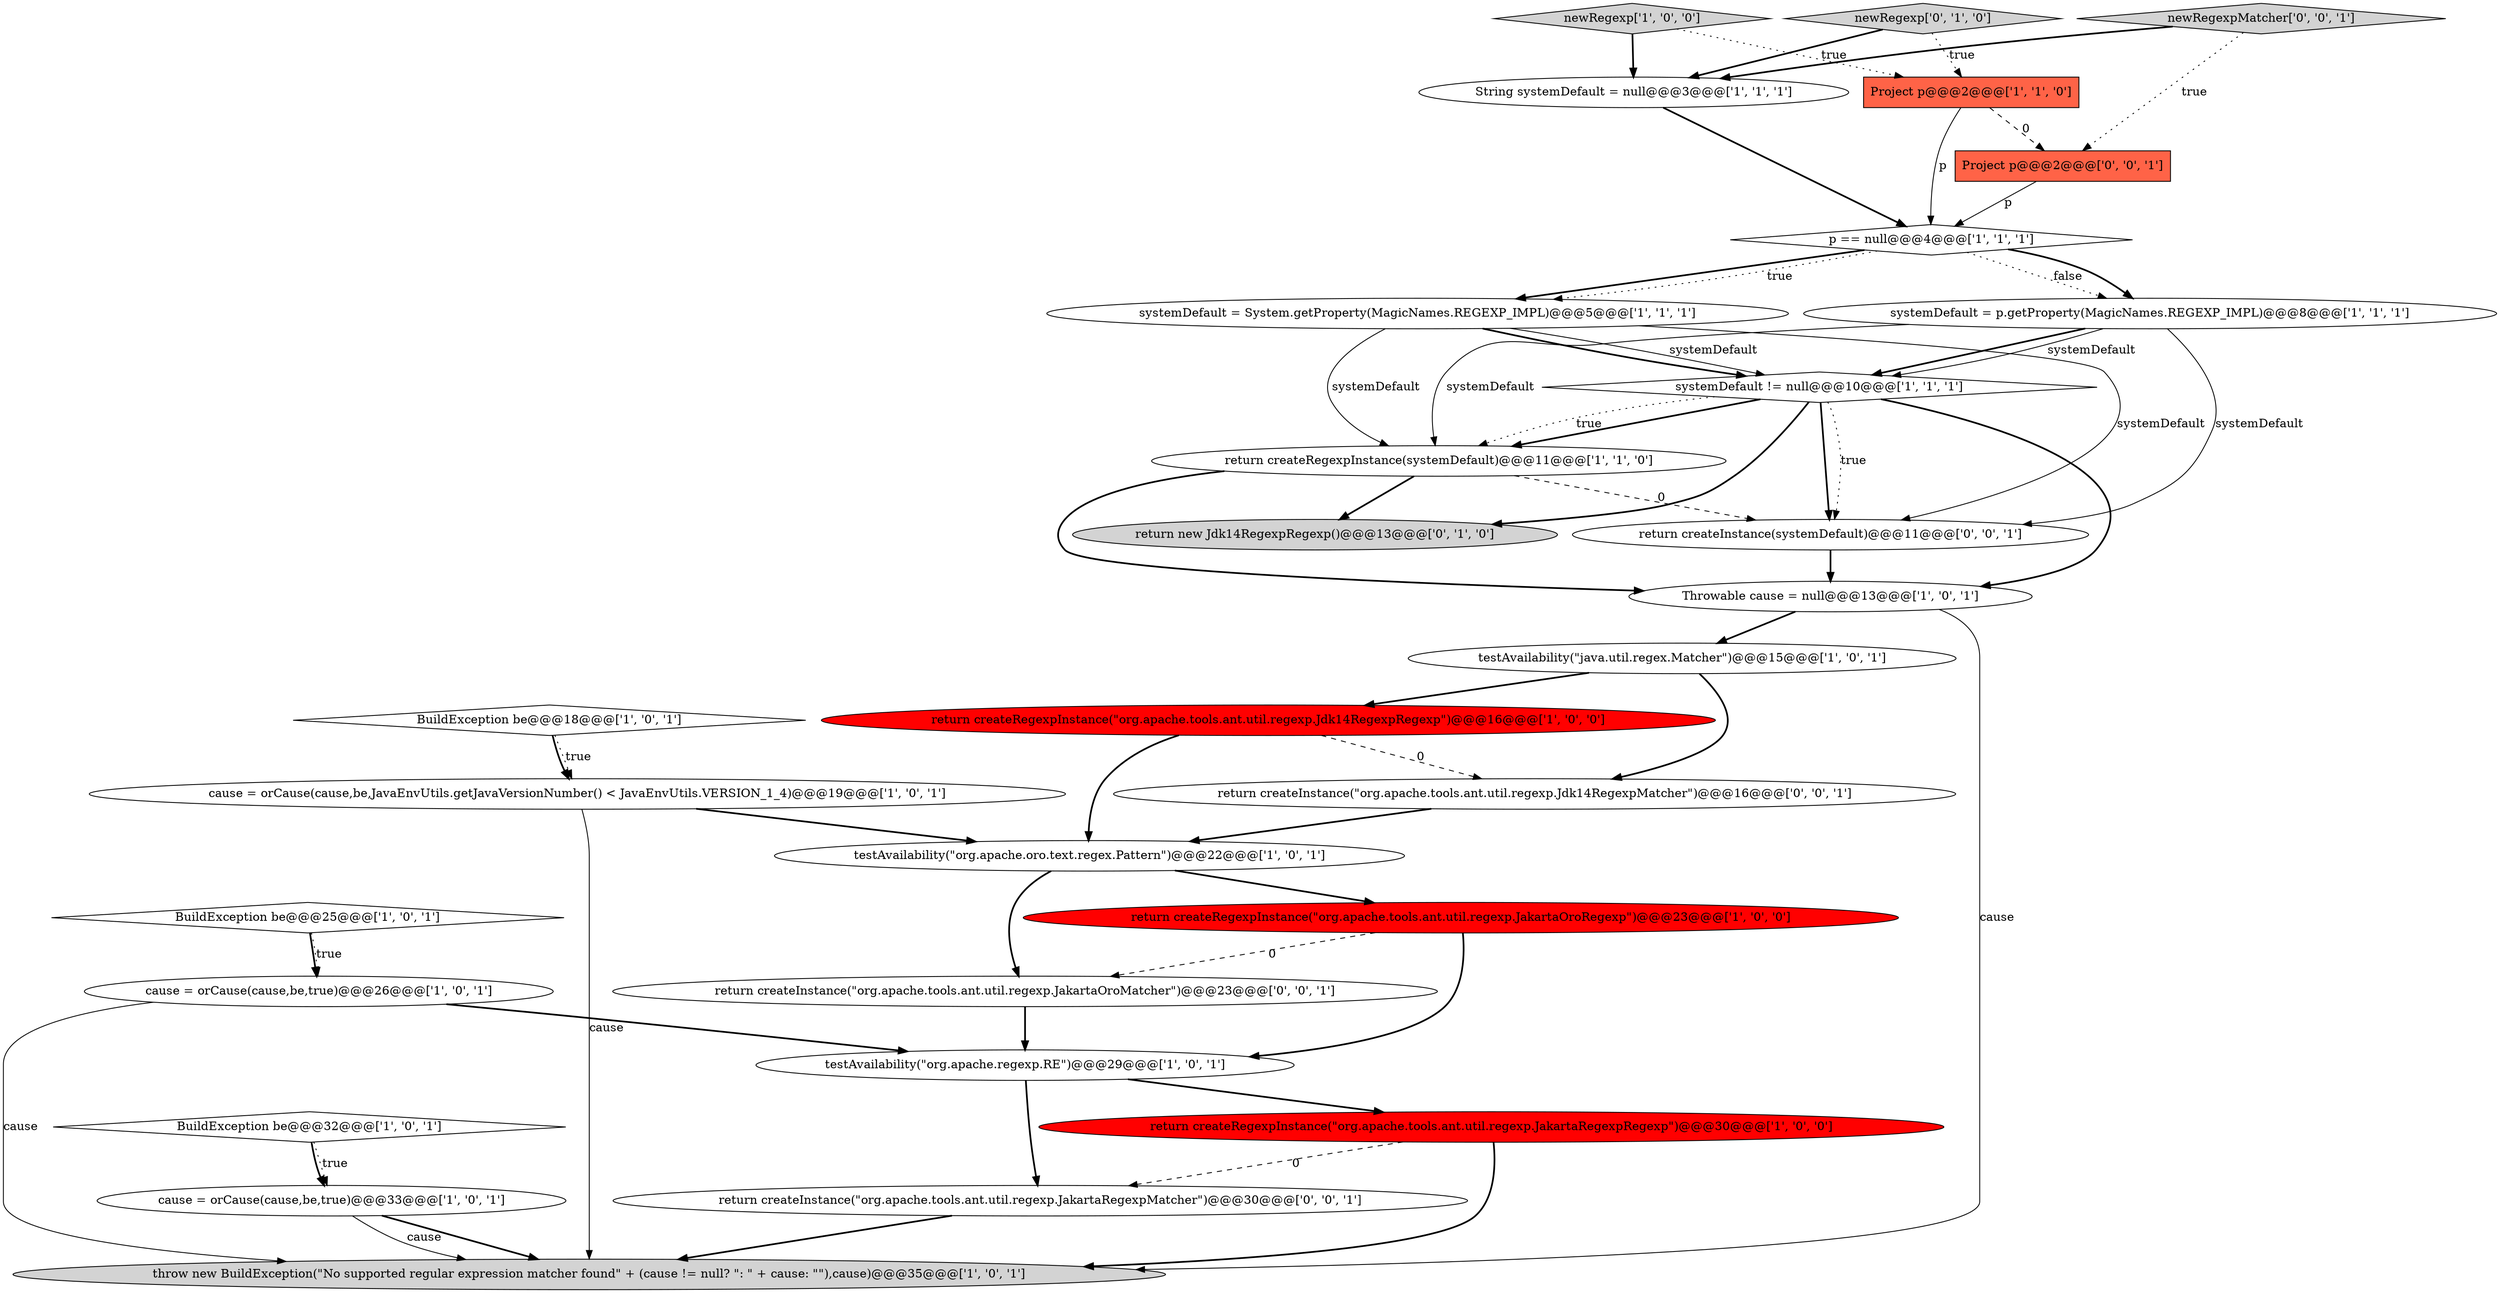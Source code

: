 digraph {
13 [style = filled, label = "return createRegexpInstance(\"org.apache.tools.ant.util.regexp.JakartaRegexpRegexp\")@@@30@@@['1', '0', '0']", fillcolor = red, shape = ellipse image = "AAA1AAABBB1BBB"];
8 [style = filled, label = "systemDefault != null@@@10@@@['1', '1', '1']", fillcolor = white, shape = diamond image = "AAA0AAABBB1BBB"];
19 [style = filled, label = "testAvailability(\"java.util.regex.Matcher\")@@@15@@@['1', '0', '1']", fillcolor = white, shape = ellipse image = "AAA0AAABBB1BBB"];
5 [style = filled, label = "BuildException be@@@25@@@['1', '0', '1']", fillcolor = white, shape = diamond image = "AAA0AAABBB1BBB"];
25 [style = filled, label = "return createInstance(\"org.apache.tools.ant.util.regexp.Jdk14RegexpMatcher\")@@@16@@@['0', '0', '1']", fillcolor = white, shape = ellipse image = "AAA0AAABBB3BBB"];
29 [style = filled, label = "return createInstance(\"org.apache.tools.ant.util.regexp.JakartaRegexpMatcher\")@@@30@@@['0', '0', '1']", fillcolor = white, shape = ellipse image = "AAA0AAABBB3BBB"];
18 [style = filled, label = "throw new BuildException(\"No supported regular expression matcher found\" + (cause != null? \": \" + cause: \"\"),cause)@@@35@@@['1', '0', '1']", fillcolor = lightgray, shape = ellipse image = "AAA0AAABBB1BBB"];
28 [style = filled, label = "Project p@@@2@@@['0', '0', '1']", fillcolor = tomato, shape = box image = "AAA0AAABBB3BBB"];
15 [style = filled, label = "testAvailability(\"org.apache.oro.text.regex.Pattern\")@@@22@@@['1', '0', '1']", fillcolor = white, shape = ellipse image = "AAA0AAABBB1BBB"];
12 [style = filled, label = "p == null@@@4@@@['1', '1', '1']", fillcolor = white, shape = diamond image = "AAA0AAABBB1BBB"];
22 [style = filled, label = "newRegexp['0', '1', '0']", fillcolor = lightgray, shape = diamond image = "AAA0AAABBB2BBB"];
23 [style = filled, label = "return new Jdk14RegexpRegexp()@@@13@@@['0', '1', '0']", fillcolor = lightgray, shape = ellipse image = "AAA0AAABBB2BBB"];
3 [style = filled, label = "newRegexp['1', '0', '0']", fillcolor = lightgray, shape = diamond image = "AAA0AAABBB1BBB"];
21 [style = filled, label = "systemDefault = System.getProperty(MagicNames.REGEXP_IMPL)@@@5@@@['1', '1', '1']", fillcolor = white, shape = ellipse image = "AAA0AAABBB1BBB"];
11 [style = filled, label = "systemDefault = p.getProperty(MagicNames.REGEXP_IMPL)@@@8@@@['1', '1', '1']", fillcolor = white, shape = ellipse image = "AAA0AAABBB1BBB"];
10 [style = filled, label = "Project p@@@2@@@['1', '1', '0']", fillcolor = tomato, shape = box image = "AAA0AAABBB1BBB"];
2 [style = filled, label = "cause = orCause(cause,be,true)@@@33@@@['1', '0', '1']", fillcolor = white, shape = ellipse image = "AAA0AAABBB1BBB"];
9 [style = filled, label = "return createRegexpInstance(\"org.apache.tools.ant.util.regexp.Jdk14RegexpRegexp\")@@@16@@@['1', '0', '0']", fillcolor = red, shape = ellipse image = "AAA1AAABBB1BBB"];
6 [style = filled, label = "String systemDefault = null@@@3@@@['1', '1', '1']", fillcolor = white, shape = ellipse image = "AAA0AAABBB1BBB"];
26 [style = filled, label = "newRegexpMatcher['0', '0', '1']", fillcolor = lightgray, shape = diamond image = "AAA0AAABBB3BBB"];
20 [style = filled, label = "cause = orCause(cause,be,true)@@@26@@@['1', '0', '1']", fillcolor = white, shape = ellipse image = "AAA0AAABBB1BBB"];
7 [style = filled, label = "BuildException be@@@32@@@['1', '0', '1']", fillcolor = white, shape = diamond image = "AAA0AAABBB1BBB"];
16 [style = filled, label = "testAvailability(\"org.apache.regexp.RE\")@@@29@@@['1', '0', '1']", fillcolor = white, shape = ellipse image = "AAA0AAABBB1BBB"];
4 [style = filled, label = "BuildException be@@@18@@@['1', '0', '1']", fillcolor = white, shape = diamond image = "AAA0AAABBB1BBB"];
0 [style = filled, label = "return createRegexpInstance(\"org.apache.tools.ant.util.regexp.JakartaOroRegexp\")@@@23@@@['1', '0', '0']", fillcolor = red, shape = ellipse image = "AAA1AAABBB1BBB"];
24 [style = filled, label = "return createInstance(systemDefault)@@@11@@@['0', '0', '1']", fillcolor = white, shape = ellipse image = "AAA0AAABBB3BBB"];
17 [style = filled, label = "Throwable cause = null@@@13@@@['1', '0', '1']", fillcolor = white, shape = ellipse image = "AAA0AAABBB1BBB"];
1 [style = filled, label = "return createRegexpInstance(systemDefault)@@@11@@@['1', '1', '0']", fillcolor = white, shape = ellipse image = "AAA0AAABBB1BBB"];
27 [style = filled, label = "return createInstance(\"org.apache.tools.ant.util.regexp.JakartaOroMatcher\")@@@23@@@['0', '0', '1']", fillcolor = white, shape = ellipse image = "AAA0AAABBB3BBB"];
14 [style = filled, label = "cause = orCause(cause,be,JavaEnvUtils.getJavaVersionNumber() < JavaEnvUtils.VERSION_1_4)@@@19@@@['1', '0', '1']", fillcolor = white, shape = ellipse image = "AAA0AAABBB1BBB"];
8->24 [style = bold, label=""];
7->2 [style = dotted, label="true"];
0->16 [style = bold, label=""];
12->11 [style = dotted, label="false"];
4->14 [style = bold, label=""];
16->13 [style = bold, label=""];
22->10 [style = dotted, label="true"];
28->12 [style = solid, label="p"];
8->23 [style = bold, label=""];
5->20 [style = bold, label=""];
12->21 [style = bold, label=""];
13->29 [style = dashed, label="0"];
16->29 [style = bold, label=""];
3->10 [style = dotted, label="true"];
12->11 [style = bold, label=""];
21->8 [style = bold, label=""];
10->28 [style = dashed, label="0"];
2->18 [style = bold, label=""];
3->6 [style = bold, label=""];
0->27 [style = dashed, label="0"];
27->16 [style = bold, label=""];
4->14 [style = dotted, label="true"];
26->6 [style = bold, label=""];
10->12 [style = solid, label="p"];
11->24 [style = solid, label="systemDefault"];
12->21 [style = dotted, label="true"];
17->19 [style = bold, label=""];
8->24 [style = dotted, label="true"];
1->23 [style = bold, label=""];
19->25 [style = bold, label=""];
1->17 [style = bold, label=""];
29->18 [style = bold, label=""];
8->17 [style = bold, label=""];
8->1 [style = bold, label=""];
8->1 [style = dotted, label="true"];
20->16 [style = bold, label=""];
21->1 [style = solid, label="systemDefault"];
19->9 [style = bold, label=""];
21->8 [style = solid, label="systemDefault"];
1->24 [style = dashed, label="0"];
9->15 [style = bold, label=""];
14->18 [style = solid, label="cause"];
7->2 [style = bold, label=""];
15->0 [style = bold, label=""];
26->28 [style = dotted, label="true"];
9->25 [style = dashed, label="0"];
24->17 [style = bold, label=""];
25->15 [style = bold, label=""];
11->1 [style = solid, label="systemDefault"];
11->8 [style = bold, label=""];
2->18 [style = solid, label="cause"];
5->20 [style = dotted, label="true"];
14->15 [style = bold, label=""];
15->27 [style = bold, label=""];
17->18 [style = solid, label="cause"];
11->8 [style = solid, label="systemDefault"];
20->18 [style = solid, label="cause"];
21->24 [style = solid, label="systemDefault"];
13->18 [style = bold, label=""];
22->6 [style = bold, label=""];
6->12 [style = bold, label=""];
}
